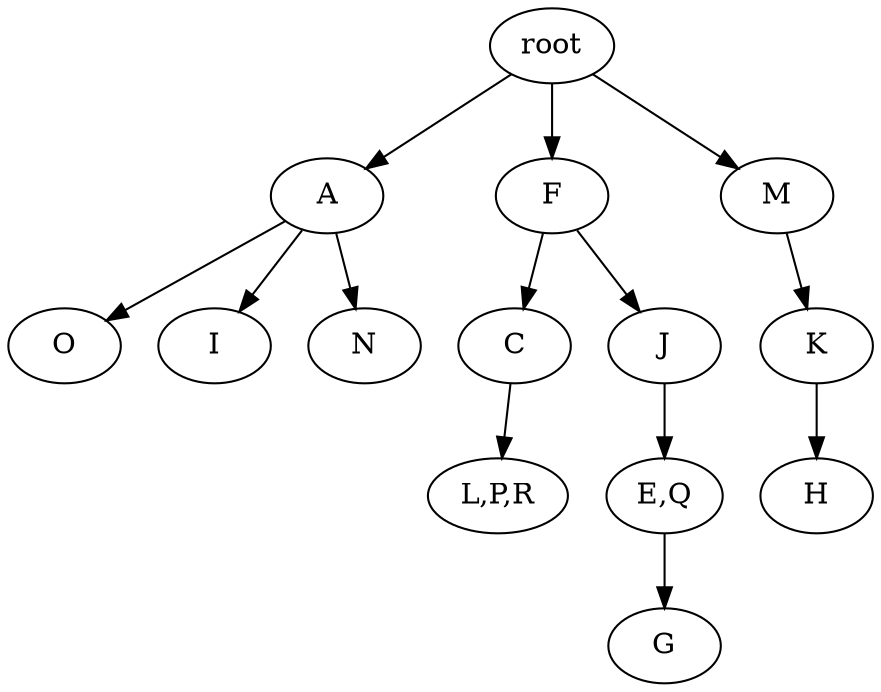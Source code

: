 strict digraph G {
	graph [name=G];
	0	 [label=root];
	9	 [label=A];
	0 -> 9;
	1	 [label=F];
	0 -> 1;
	8	 [label=M];
	0 -> 8;
	12	 [label=O];
	9 -> 12;
	14	 [label=I];
	9 -> 14;
	13	 [label=N];
	9 -> 13;
	3	 [label=C];
	6	 [label="L,P,R"];
	3 -> 6;
	5	 [label="E,Q"];
	4	 [label=G];
	5 -> 4;
	2	 [label=J];
	2 -> 5;
	11	 [label=H];
	1 -> 3;
	1 -> 2;
	10	 [label=K];
	10 -> 11;
	8 -> 10;
}
